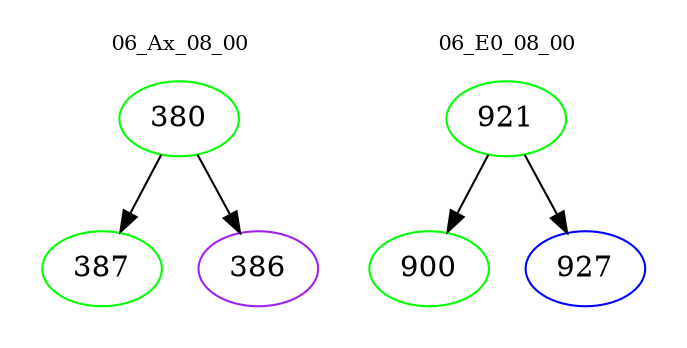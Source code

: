 digraph{
subgraph cluster_0 {
color = white
label = "06_Ax_08_00";
fontsize=10;
T0_380 [label="380", color="green"]
T0_380 -> T0_387 [color="black"]
T0_387 [label="387", color="green"]
T0_380 -> T0_386 [color="black"]
T0_386 [label="386", color="purple"]
}
subgraph cluster_1 {
color = white
label = "06_E0_08_00";
fontsize=10;
T1_921 [label="921", color="green"]
T1_921 -> T1_900 [color="black"]
T1_900 [label="900", color="green"]
T1_921 -> T1_927 [color="black"]
T1_927 [label="927", color="blue"]
}
}

